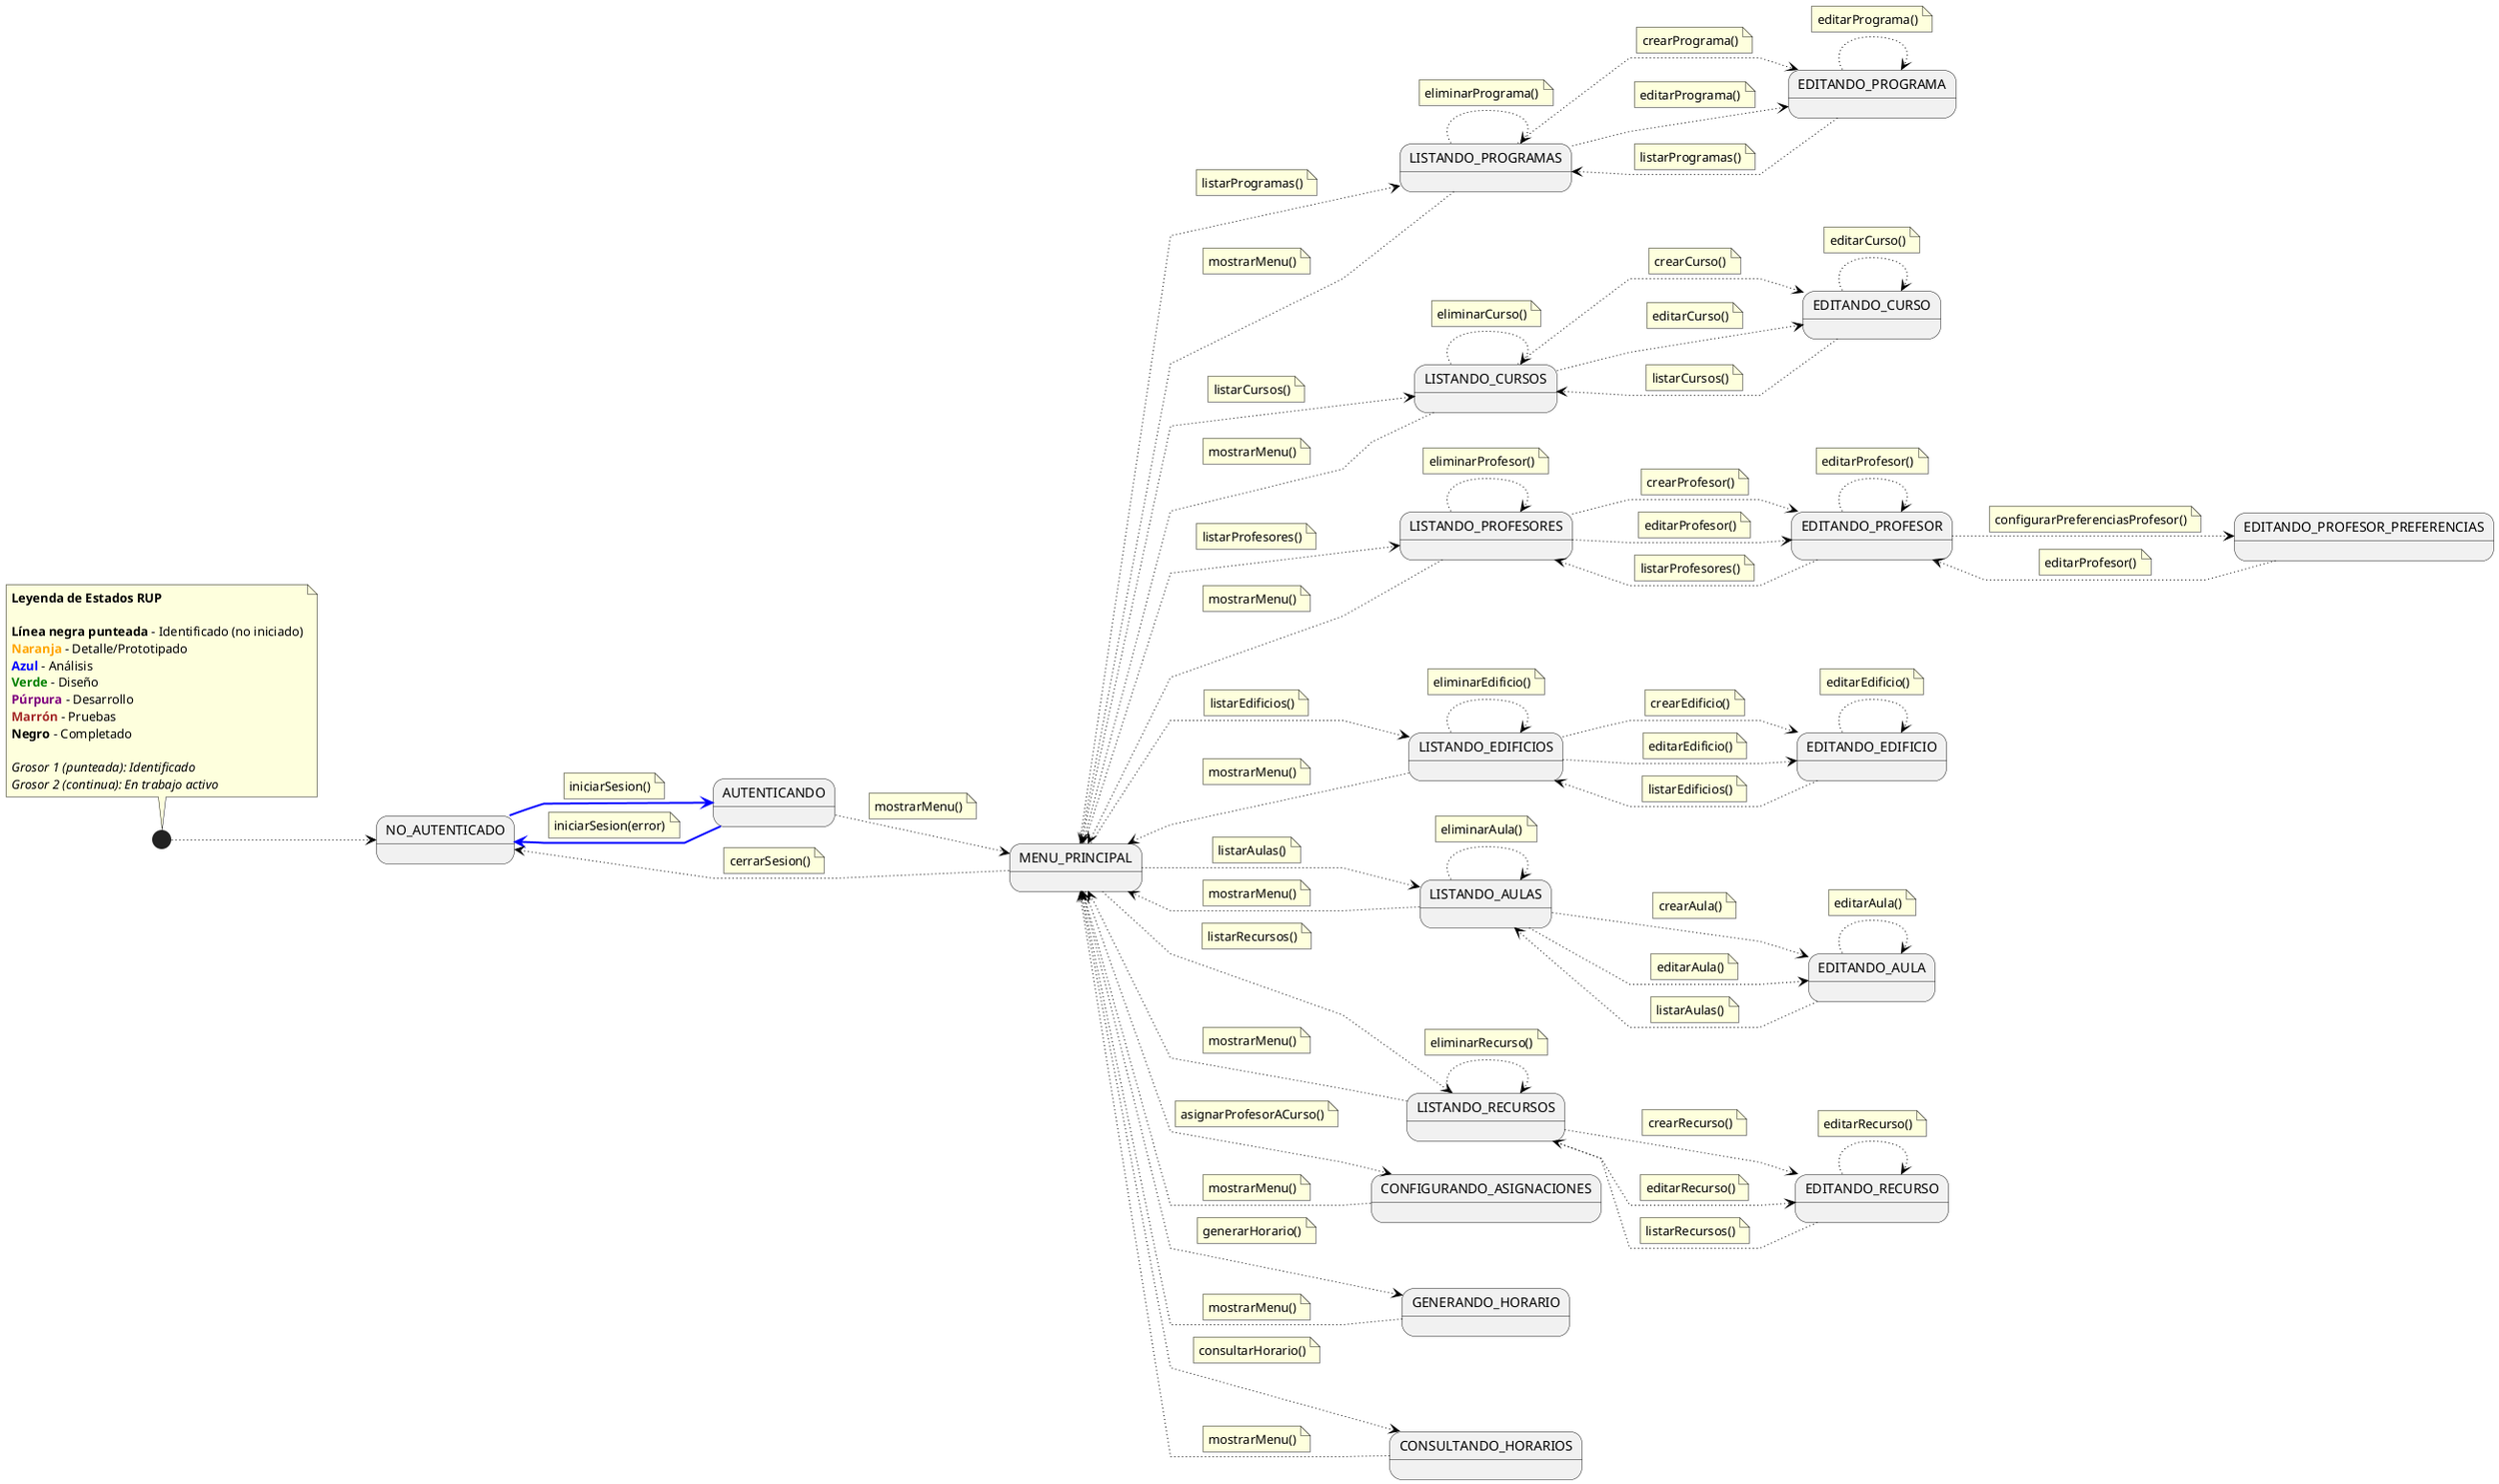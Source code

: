 @startuml diagrama-contexto-administrador-con-colores

left to right direction
skinparam linetype polyline

state "NO_AUTENTICADO" as NoAuth
state "AUTENTICANDO" as PreMenu
state "MENU_PRINCIPAL" as Menu

state "LISTANDO_PROGRAMAS" as ListProgramas
state "EDITANDO_PROGRAMA" as EditPrograma
state "LISTANDO_CURSOS" as ListCursos
state "EDITANDO_CURSO" as EditCurso
state "LISTANDO_PROFESORES" as ListProfesores
state "EDITANDO_PROFESOR" as EditProfesor
state "EDITANDO_PROFESOR_PREFERENCIAS" as EditProfesorPreferencias
state "LISTANDO_EDIFICIOS" as ListEdificios
state "EDITANDO_EDIFICIO" as EditEdificio
state "LISTANDO_AULAS" as ListAulas
state "EDITANDO_AULA" as EditAula
state "LISTANDO_RECURSOS" as ListRecursos
state "EDITANDO_RECURSO" as EditRecurso

state "CONFIGURANDO_ASIGNACIONES" as Asignaciones
state "GENERANDO_HORARIO" as Generacion
state "CONSULTANDO_HORARIOS" as Consulta

[*] -[#black,dotted]-> NoAuth

PreMenu -[#blue,thickness=2]-> NoAuth
    note on link
        iniciarSesion(error)
    end note

NoAuth -[#blue,thickness=2]-> PreMenu
    note on link
        iniciarSesion()
    end note

PreMenu -[#black,dotted]-> Menu
    note on link
        mostrarMenu()
    end note

Menu -[#black,dotted]-> NoAuth
    note on link
        cerrarSesion()
    end note

Menu -[#black,dotted]-> ListProgramas
    note on link
        listarProgramas()
    end note

Menu -[#black,dotted]-> ListCursos
    note on link
        listarCursos()
    end note

Menu -[#black,dotted]-> ListProfesores
    note on link
        listarProfesores()
    end note

Menu -[#black,dotted]-> ListEdificios
    note on link
        listarEdificios()
    end note

Menu -[#black,dotted]-> ListAulas
    note on link
        listarAulas()
    end note

Menu -[#black,dotted]-> ListRecursos
    note on link
        listarRecursos()
    end note

Menu -[#black,dotted]-> Asignaciones
    note on link
        asignarProfesorACurso()
    end note

Menu -[#black,dotted]-> Generacion
    note on link
        generarHorario()
    end note

Menu -[#black,dotted]-> Consulta
    note on link
        consultarHorario()
    end note

ListProgramas -[#black,dotted]-> EditPrograma
    note on link
        crearPrograma()
    end note

ListProgramas -[#black,dotted]-> EditPrograma
    note on link
        editarPrograma()
    end note

ListProgramas -[#black,dotted]-> ListProgramas
    note on link
        eliminarPrograma()
    end note

EditPrograma -[#black,dotted]-> EditPrograma
    note on link
        editarPrograma()
    end note

EditPrograma -[#black,dotted]-> ListProgramas
    note on link
        listarProgramas()
    end note

ListCursos -[#black,dotted]-> EditCurso
    note on link
        crearCurso()
    end note

ListCursos -[#black,dotted]-> EditCurso
    note on link
        editarCurso()
    end note

ListCursos -[#black,dotted]-> ListCursos
    note on link
        eliminarCurso()
    end note

EditCurso -[#black,dotted]-> EditCurso
    note on link
        editarCurso()
    end note

EditCurso -[#black,dotted]-> ListCursos
    note on link
        listarCursos()
    end note

ListProfesores -[#black,dotted]-> EditProfesor
    note on link
        crearProfesor()
    end note

ListProfesores -[#black,dotted]-> EditProfesor
    note on link
        editarProfesor()
    end note

ListProfesores -[#black,dotted]-> ListProfesores
    note on link
        eliminarProfesor()
    end note

EditProfesor -[#black,dotted]-> EditProfesor
    note on link
        editarProfesor()
    end note

EditProfesor -[#black,dotted]-> EditProfesorPreferencias
    note on link
        configurarPreferenciasProfesor()
    end note

EditProfesorPreferencias -[#black,dotted]-> EditProfesor
    note on link
        editarProfesor()
    end note
    
EditProfesor -[#black,dotted]-> ListProfesores
    note on link
        listarProfesores()
    end note

ListEdificios -[#black,dotted]-> EditEdificio
    note on link
        crearEdificio()
    end note

ListEdificios -[#black,dotted]-> EditEdificio
    note on link
        editarEdificio()
    end note

ListEdificios -[#black,dotted]-> ListEdificios
    note on link
        eliminarEdificio()
    end note

EditEdificio -[#black,dotted]-> EditEdificio
    note on link
        editarEdificio()
    end note

EditEdificio -[#black,dotted]-> ListEdificios
    note on link
        listarEdificios()
    end note

ListAulas -[#black,dotted]-> EditAula
    note on link
        crearAula()
    end note

ListAulas -[#black,dotted]-> EditAula
    note on link
        editarAula()
    end note

ListAulas -[#black,dotted]-> ListAulas
    note on link
        eliminarAula()
    end note

EditAula -[#black,dotted]-> EditAula
    note on link
        editarAula()
    end note

EditAula -[#black,dotted]-> ListAulas
    note on link
        listarAulas()
    end note

ListRecursos -[#black,dotted]-> EditRecurso
    note on link
        crearRecurso()
    end note

ListRecursos -[#black,dotted]-> EditRecurso
    note on link
        editarRecurso()
    end note

ListRecursos -[#black,dotted]-> ListRecursos
    note on link
        eliminarRecurso()
    end note

EditRecurso -[#black,dotted]-> EditRecurso
    note on link
        editarRecurso()
    end note

EditRecurso -[#black,dotted]-> ListRecursos
    note on link
        listarRecursos()
    end note

ListProgramas -[#black,dotted]-> Menu
    note on link
        mostrarMenu()
    end note

ListCursos -[#black,dotted]-> Menu
    note on link
        mostrarMenu()
    end note

ListProfesores -[#black,dotted]-> Menu
    note on link
        mostrarMenu()
    end note

ListEdificios -[#black,dotted]-> Menu
    note on link
        mostrarMenu()
    end note

ListAulas -[#black,dotted]-> Menu
    note on link
        mostrarMenu()
    end note

ListRecursos -[#black,dotted]-> Menu
    note on link
        mostrarMenu()
    end note

Asignaciones -[#black,dotted]-> Menu
    note on link
        mostrarMenu()
    end note

Generacion -[#black,dotted]-> Menu
    note on link
        mostrarMenu()
    end note

Consulta -[#black,dotted]-> Menu
    note on link
        mostrarMenu()
    end note

note top
    **Leyenda de Estados RUP**
    
    **Línea negra punteada** - Identificado (no iniciado)
    <color:orange>**Naranja**</color> - Detalle/Prototipado
    <color:blue>**Azul**</color> - Análisis
    <color:green>**Verde**</color> - Diseño
    <color:purple>**Púrpura**</color> - Desarrollo
    <color:brown>**Marrón**</color> - Pruebas
    <color:black>**Negro**</color> - Completado
    
    //Grosor 1 (punteada): Identificado//
    //Grosor 2 (continua): En trabajo activo//
end note

@enduml